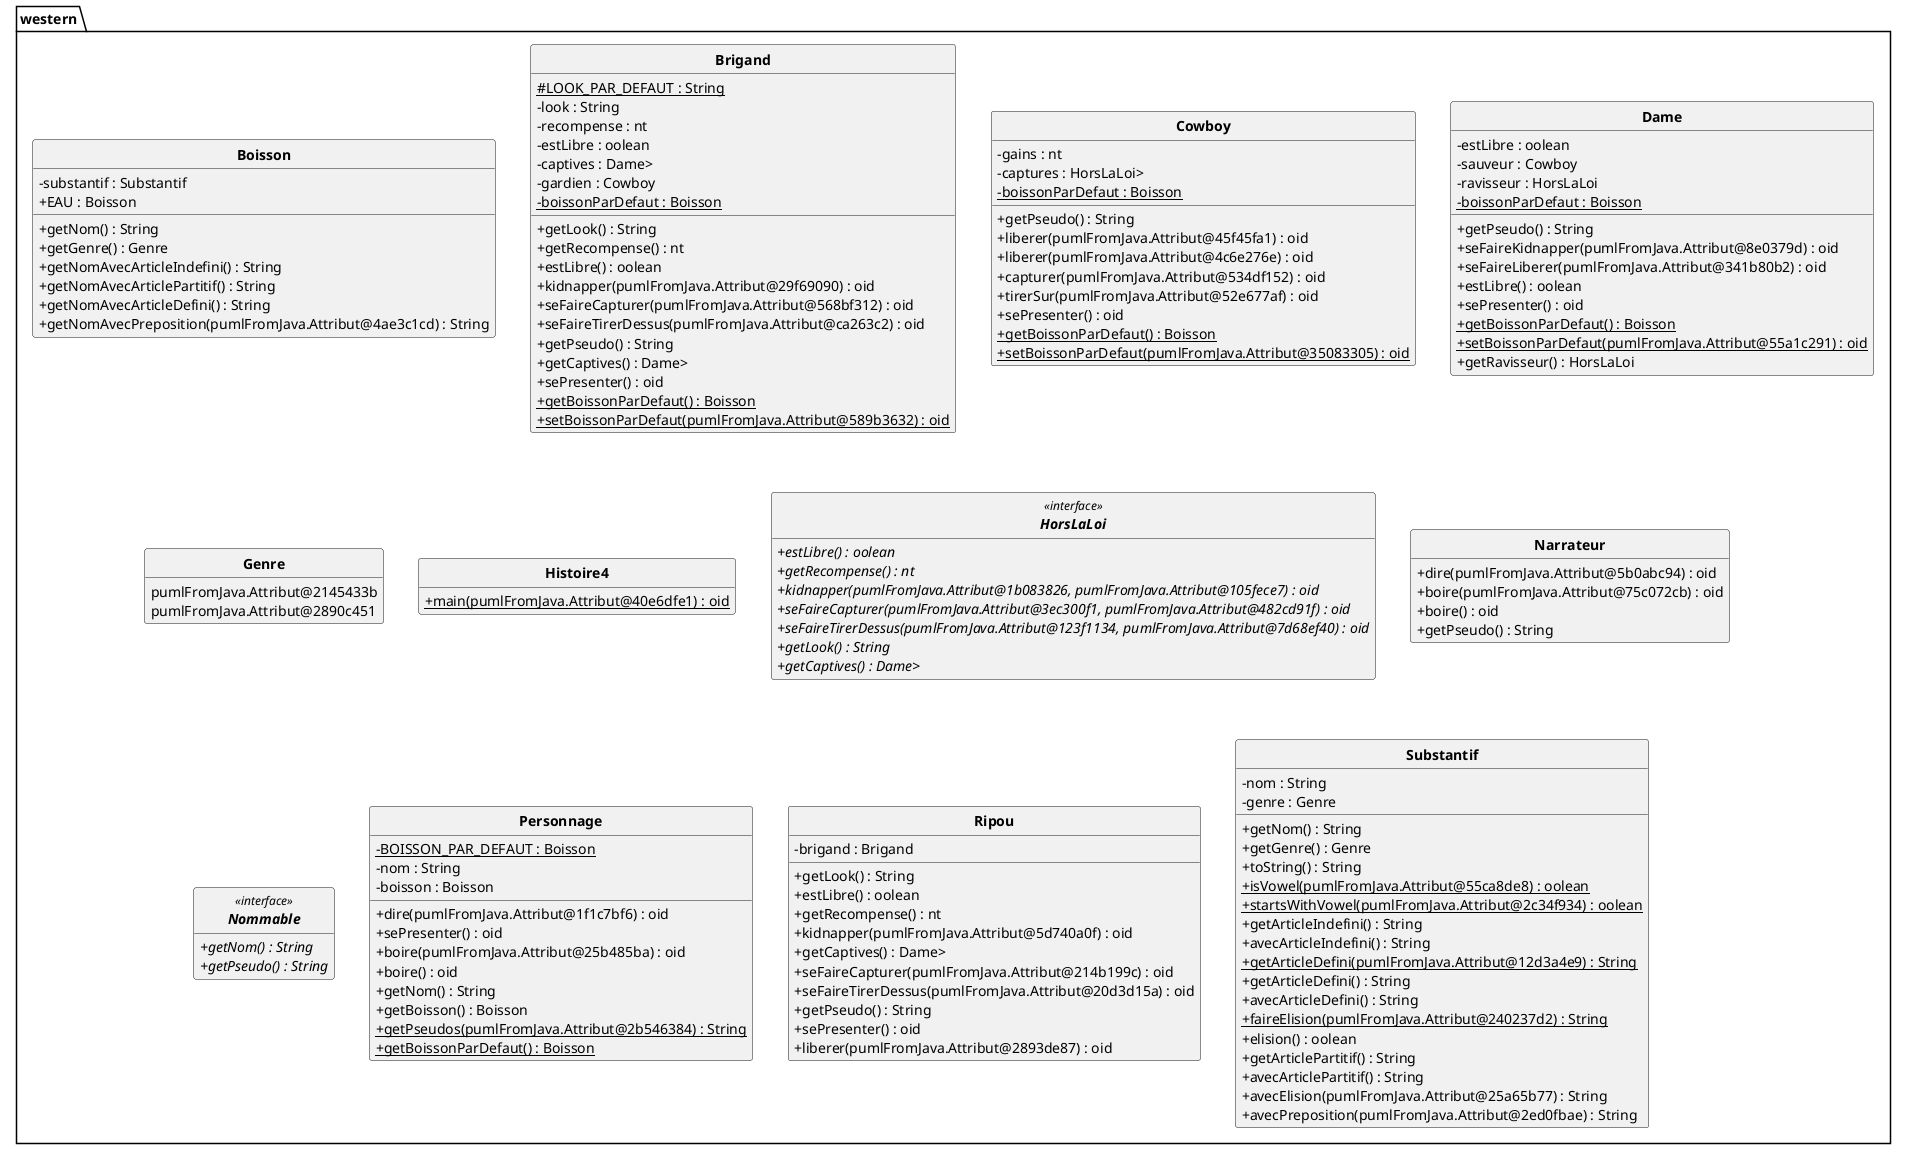 @startuml
'https://plantuml.com/class-diagram
skinparam style strictuml
skinparam classAttributeIconSize 0
skinparam classFontStyle Bold

hide empty members

package western{
class Boisson{
- substantif : Substantif
+ EAU : Boisson
+ getNom() : String
+ getGenre() : Genre
+ getNomAvecArticleIndefini() : String
+ getNomAvecArticlePartitif() : String
+ getNomAvecArticleDefini() : String
+ getNomAvecPreposition(pumlFromJava.Attribut@4ae3c1cd) : String
}

class Brigand{
# LOOK_PAR_DEFAUT : String {static}
- look : String
- recompense : nt
- estLibre : oolean
- captives : Dame>
- gardien : Cowboy
- boissonParDefaut : Boisson {static}
+ getLook() : String
+ getRecompense() : nt
+ estLibre() : oolean
+ kidnapper(pumlFromJava.Attribut@29f69090) : oid
+ seFaireCapturer(pumlFromJava.Attribut@568bf312) : oid
+ seFaireTirerDessus(pumlFromJava.Attribut@ca263c2) : oid
+ getPseudo() : String
+ getCaptives() : Dame>
+ sePresenter() : oid
+ getBoissonParDefaut() {static} : Boisson
+ setBoissonParDefaut(pumlFromJava.Attribut@589b3632) {static} : oid
}

class Cowboy{
- gains : nt
- captures : HorsLaLoi>
- boissonParDefaut : Boisson {static}
+ getPseudo() : String
+ liberer(pumlFromJava.Attribut@45f45fa1) : oid
+ liberer(pumlFromJava.Attribut@4c6e276e) : oid
+ capturer(pumlFromJava.Attribut@534df152) : oid
+ tirerSur(pumlFromJava.Attribut@52e677af) : oid
+ sePresenter() : oid
+ getBoissonParDefaut() {static} : Boisson
+ setBoissonParDefaut(pumlFromJava.Attribut@35083305) {static} : oid
}

class Dame{
- estLibre : oolean
- sauveur : Cowboy
- ravisseur : HorsLaLoi
- boissonParDefaut : Boisson {static}
+ getPseudo() : String
+ seFaireKidnapper(pumlFromJava.Attribut@8e0379d) : oid
+ seFaireLiberer(pumlFromJava.Attribut@341b80b2) : oid
+ estLibre() : oolean
+ sePresenter() : oid
+ getBoissonParDefaut() {static} : Boisson
+ setBoissonParDefaut(pumlFromJava.Attribut@55a1c291) {static} : oid
+ getRavisseur() : HorsLaLoi
}

class Genre{
pumlFromJava.Attribut@2145433b
pumlFromJava.Attribut@2890c451
}

class Histoire4{
+ main(pumlFromJava.Attribut@40e6dfe1) {static} : oid
}

interface HorsLaLoi<<interface>>{
+ estLibre() {abstract} : oolean
+ getRecompense() {abstract} : nt
+ kidnapper(pumlFromJava.Attribut@1b083826, pumlFromJava.Attribut@105fece7) {abstract} : oid
+ seFaireCapturer(pumlFromJava.Attribut@3ec300f1, pumlFromJava.Attribut@482cd91f) {abstract} : oid
+ seFaireTirerDessus(pumlFromJava.Attribut@123f1134, pumlFromJava.Attribut@7d68ef40) {abstract} : oid
+ getLook() {abstract} : String
+ getCaptives() {abstract} : Dame>
}

class Narrateur{
+ dire(pumlFromJava.Attribut@5b0abc94) : oid
+ boire(pumlFromJava.Attribut@75c072cb) : oid
+ boire() : oid
+ getPseudo() : String
}

interface Nommable<<interface>>{
+ getNom() {abstract} : String
+ getPseudo() {abstract} : String
}

class Personnage{
- BOISSON_PAR_DEFAUT : Boisson {static}
- nom : String
- boisson : Boisson
+ dire(pumlFromJava.Attribut@1f1c7bf6) : oid
+ sePresenter() : oid
+ boire(pumlFromJava.Attribut@25b485ba) : oid
+ boire() : oid
+ getNom() : String
+ getBoisson() : Boisson
+ getPseudos(pumlFromJava.Attribut@2b546384) {static} : String
+ getBoissonParDefaut() {static} : Boisson
}

class Ripou{
- brigand : Brigand
+ getLook() : String
+ estLibre() : oolean
+ getRecompense() : nt
+ kidnapper(pumlFromJava.Attribut@5d740a0f) : oid
+ getCaptives() : Dame>
+ seFaireCapturer(pumlFromJava.Attribut@214b199c) : oid
+ seFaireTirerDessus(pumlFromJava.Attribut@20d3d15a) : oid
+ getPseudo() : String
+ sePresenter() : oid
+ liberer(pumlFromJava.Attribut@2893de87) : oid
}

class Substantif{
- nom : String
- genre : Genre
+ getNom() : String
+ getGenre() : Genre
+ toString() : String
+ isVowel(pumlFromJava.Attribut@55ca8de8) {static} : oolean
+ startsWithVowel(pumlFromJava.Attribut@2c34f934) {static} : oolean
+ getArticleIndefini() : String
+ avecArticleIndefini() : String
+ getArticleDefini(pumlFromJava.Attribut@12d3a4e9) {static} : String
+ getArticleDefini() : String
+ avecArticleDefini() : String
+ faireElision(pumlFromJava.Attribut@240237d2) {static} : String
+ elision() : oolean
+ getArticlePartitif() : String
+ avecArticlePartitif() : String
+ avecElision(pumlFromJava.Attribut@25a65b77) : String
+ avecPreposition(pumlFromJava.Attribut@2ed0fbae) : String
}


}
@enduml